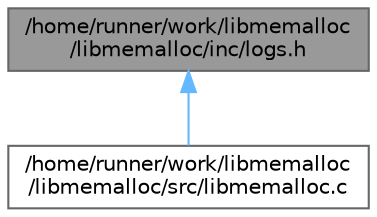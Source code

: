 digraph "/home/runner/work/libmemalloc/libmemalloc/inc/logs.h"
{
 // LATEX_PDF_SIZE
  bgcolor="transparent";
  edge [fontname=Helvetica,fontsize=10,labelfontname=Helvetica,labelfontsize=10];
  node [fontname=Helvetica,fontsize=10,shape=box,height=0.2,width=0.4];
  Node1 [id="Node000001",label="/home/runner/work/libmemalloc\l/libmemalloc/inc/logs.h",height=0.2,width=0.4,color="gray40", fillcolor="grey60", style="filled", fontcolor="black",tooltip="Logging macros and configuration for libmemalloc."];
  Node1 -> Node2 [id="edge1_Node000001_Node000002",dir="back",color="steelblue1",style="solid",tooltip=" "];
  Node2 [id="Node000002",label="/home/runner/work/libmemalloc\l/libmemalloc/src/libmemalloc.c",height=0.2,width=0.4,color="grey40", fillcolor="white", style="filled",URL="$libmemalloc_8c.html",tooltip="Core memory management components for libmemalloc."];
}
